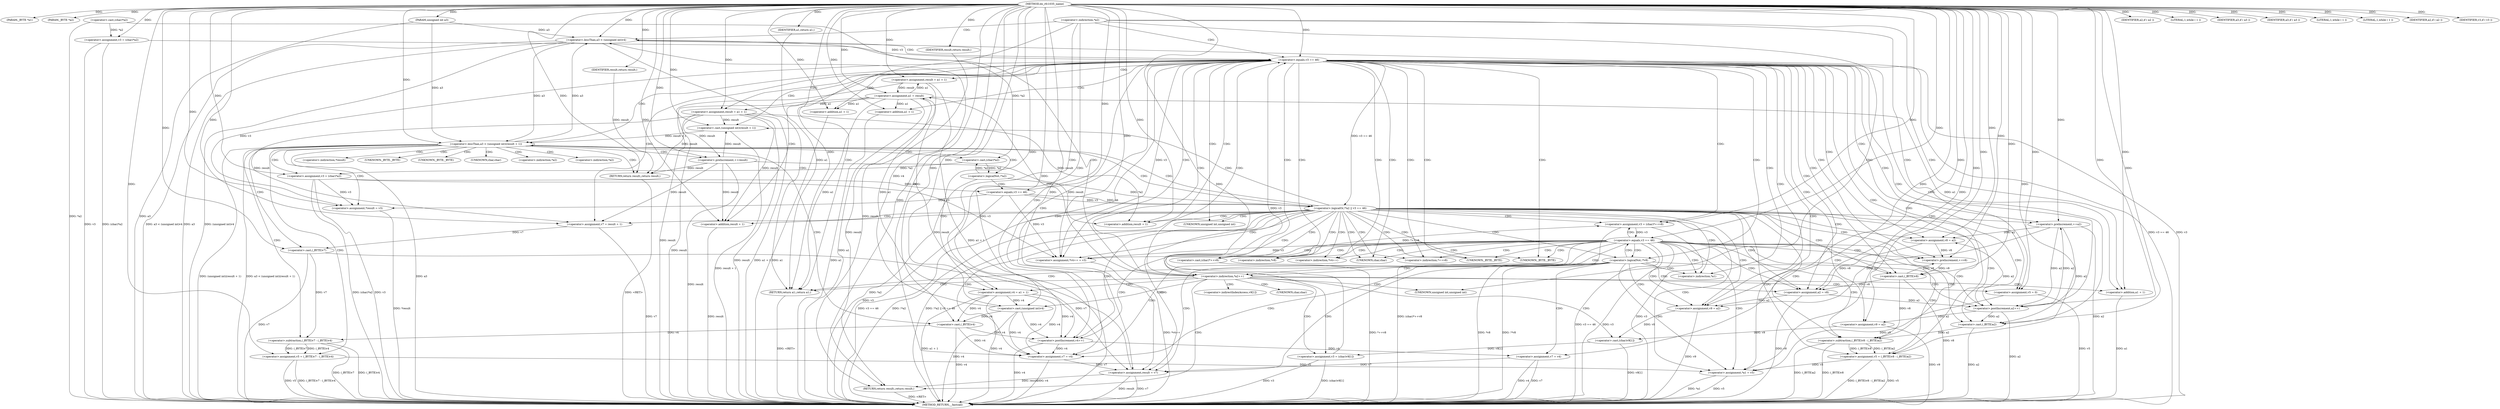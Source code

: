 digraph do_rfc1035_name {  
"1000108" [label = "(METHOD,do_rfc1035_name)" ]
"1000310" [label = "(METHOD_RETURN,__fastcall)" ]
"1000109" [label = "(PARAM,_BYTE *a1)" ]
"1000110" [label = "(PARAM,_BYTE *a2)" ]
"1000111" [label = "(PARAM,unsigned int a3)" ]
"1000121" [label = "(IDENTIFIER,a2,if ( a2 ))" ]
"1000123" [label = "(<operator>.assignment,v3 = (char)*a2)" ]
"1000125" [label = "(<operator>.cast,(char)*a2)" ]
"1000134" [label = "(LITERAL,1,while ( 1 ))" ]
"1000136" [label = "(<operator>.assignment,v4 = a1 + 1)" ]
"1000138" [label = "(<operator>.addition,a1 + 1)" ]
"1000142" [label = "(IDENTIFIER,a3,if ( a3 ))" ]
"1000145" [label = "(<operator>.lessThan,a3 < (unsigned int)v4)" ]
"1000147" [label = "(<operator>.cast,(unsigned int)v4)" ]
"1000151" [label = "(<operator>.assignment,v5 = 0)" ]
"1000155" [label = "(<operator>.equals,v3 == 46)" ]
"1000159" [label = "(<operator>.assignment,v9 = a2)" ]
"1000162" [label = "(<operator>.assignment,result = a1 + 1)" ]
"1000164" [label = "(<operator>.addition,a1 + 1)" ]
"1000170" [label = "(IDENTIFIER,a3,if ( a3 ))" ]
"1000172" [label = "(<operator>.assignment,result = a1 + 1)" ]
"1000174" [label = "(<operator>.addition,a1 + 1)" ]
"1000178" [label = "(LITERAL,1,while ( 1 ))" ]
"1000180" [label = "(<operator>.assignment,v7 = result + 1)" ]
"1000182" [label = "(<operator>.addition,result + 1)" ]
"1000185" [label = "(<operator>.preIncrement,++a2)" ]
"1000188" [label = "(<operator>.lessThan,a3 < (unsigned int)(result + 1))" ]
"1000190" [label = "(<operator>.cast,(unsigned int)(result + 1))" ]
"1000192" [label = "(<operator>.addition,result + 1)" ]
"1000195" [label = "(RETURN,return result;,return result;)" ]
"1000196" [label = "(IDENTIFIER,result,return result;)" ]
"1000197" [label = "(<operator>.assignment,*result = v3)" ]
"1000201" [label = "(<operator>.assignment,v5 = (_BYTE)v7 - (_BYTE)v4)" ]
"1000203" [label = "(<operator>.subtraction,(_BYTE)v7 - (_BYTE)v4)" ]
"1000204" [label = "(<operator>.cast,(_BYTE)v7)" ]
"1000207" [label = "(<operator>.cast,(_BYTE)v4)" ]
"1000210" [label = "(<operator>.assignment,v3 = (char)*a2)" ]
"1000212" [label = "(<operator>.cast,(char)*a2)" ]
"1000216" [label = "(<operator>.preIncrement,++result)" ]
"1000219" [label = "(<operator>.logicalOr,!*a2 || v3 == 46)" ]
"1000220" [label = "(<operator>.logicalNot,!*a2)" ]
"1000223" [label = "(<operator>.equals,v3 == 46)" ]
"1000227" [label = "(<operator>.assignment,v8 = a2)" ]
"1000231" [label = "(LITERAL,1,while ( 1 ))" ]
"1000233" [label = "(<operator>.assignment,*v4++ = v3)" ]
"1000235" [label = "(<operator>.postIncrement,v4++)" ]
"1000238" [label = "(<operator>.assignment,v3 = (char)*++v8)" ]
"1000240" [label = "(<operator>.cast,(char)*++v8)" ]
"1000243" [label = "(<operator>.preIncrement,++v8)" ]
"1000245" [label = "(<operator>.assignment,v5 = (_BYTE)v8 - (_BYTE)a2)" ]
"1000247" [label = "(<operator>.subtraction,(_BYTE)v8 - (_BYTE)a2)" ]
"1000248" [label = "(<operator>.cast,(_BYTE)v8)" ]
"1000251" [label = "(<operator>.cast,(_BYTE)a2)" ]
"1000255" [label = "(<operator>.logicalNot,!*v8)" ]
"1000259" [label = "(<operator>.assignment,v7 = v4)" ]
"1000263" [label = "(<operator>.equals,v3 == 46)" ]
"1000267" [label = "(<operator>.assignment,v7 = v4)" ]
"1000271" [label = "(<operator>.assignment,a2 = v8)" ]
"1000275" [label = "(<operator>.assignment,v9 = a2)" ]
"1000278" [label = "(<operator>.assignment,result = v7)" ]
"1000281" [label = "(<operator>.assignment,*a1 = v5)" ]
"1000287" [label = "(<operator>.postIncrement,a2++)" ]
"1000291" [label = "(IDENTIFIER,a2,if ( a2 ))" ]
"1000293" [label = "(<operator>.assignment,v3 = (char)v9[1])" ]
"1000295" [label = "(<operator>.cast,(char)v9[1])" ]
"1000300" [label = "(<operator>.assignment,a1 = result)" ]
"1000304" [label = "(IDENTIFIER,v3,if ( v3 ))" ]
"1000306" [label = "(RETURN,return result;,return result;)" ]
"1000307" [label = "(IDENTIFIER,result,return result;)" ]
"1000308" [label = "(RETURN,return a1;,return a1;)" ]
"1000309" [label = "(IDENTIFIER,a1,return a1;)" ]
"1000130" [label = "(<operator>.indirection,*a2)" ]
"1000148" [label = "(UNKNOWN,unsigned int,unsigned int)" ]
"1000191" [label = "(UNKNOWN,unsigned int,unsigned int)" ]
"1000198" [label = "(<operator>.indirection,*result)" ]
"1000205" [label = "(UNKNOWN,_BYTE,_BYTE)" ]
"1000208" [label = "(UNKNOWN,_BYTE,_BYTE)" ]
"1000213" [label = "(UNKNOWN,char,char)" ]
"1000214" [label = "(<operator>.indirection,*a2)" ]
"1000221" [label = "(<operator>.indirection,*a2)" ]
"1000234" [label = "(<operator>.indirection,*v4++)" ]
"1000241" [label = "(UNKNOWN,char,char)" ]
"1000242" [label = "(<operator>.indirection,*++v8)" ]
"1000249" [label = "(UNKNOWN,_BYTE,_BYTE)" ]
"1000252" [label = "(UNKNOWN,_BYTE,_BYTE)" ]
"1000256" [label = "(<operator>.indirection,*v8)" ]
"1000282" [label = "(<operator>.indirection,*a1)" ]
"1000286" [label = "(<operator>.indirection,*a2++)" ]
"1000296" [label = "(UNKNOWN,char,char)" ]
"1000297" [label = "(<operator>.indirectIndexAccess,v9[1])" ]
  "1000195" -> "1000310"  [ label = "DDG: <RET>"] 
  "1000308" -> "1000310"  [ label = "DDG: <RET>"] 
  "1000293" -> "1000310"  [ label = "DDG: (char)v9[1]"] 
  "1000300" -> "1000310"  [ label = "DDG: a1"] 
  "1000271" -> "1000310"  [ label = "DDG: v8"] 
  "1000240" -> "1000310"  [ label = "DDG: *++v8"] 
  "1000247" -> "1000310"  [ label = "DDG: (_BYTE)a2"] 
  "1000210" -> "1000310"  [ label = "DDG: (char)*a2"] 
  "1000259" -> "1000310"  [ label = "DDG: v7"] 
  "1000180" -> "1000310"  [ label = "DDG: v7"] 
  "1000293" -> "1000310"  [ label = "DDG: v3"] 
  "1000162" -> "1000310"  [ label = "DDG: a1 + 1"] 
  "1000201" -> "1000310"  [ label = "DDG: (_BYTE)v7 - (_BYTE)v4"] 
  "1000138" -> "1000310"  [ label = "DDG: a1"] 
  "1000125" -> "1000310"  [ label = "DDG: *a2"] 
  "1000162" -> "1000310"  [ label = "DDG: result"] 
  "1000219" -> "1000310"  [ label = "DDG: v3 == 46"] 
  "1000188" -> "1000310"  [ label = "DDG: a3"] 
  "1000238" -> "1000310"  [ label = "DDG: v3"] 
  "1000172" -> "1000310"  [ label = "DDG: a1 + 1"] 
  "1000267" -> "1000310"  [ label = "DDG: v4"] 
  "1000123" -> "1000310"  [ label = "DDG: v3"] 
  "1000245" -> "1000310"  [ label = "DDG: v5"] 
  "1000216" -> "1000310"  [ label = "DDG: result"] 
  "1000210" -> "1000310"  [ label = "DDG: v3"] 
  "1000220" -> "1000310"  [ label = "DDG: *a2"] 
  "1000151" -> "1000310"  [ label = "DDG: v5"] 
  "1000233" -> "1000310"  [ label = "DDG: *v4++"] 
  "1000255" -> "1000310"  [ label = "DDG: *v8"] 
  "1000136" -> "1000310"  [ label = "DDG: v4"] 
  "1000219" -> "1000310"  [ label = "DDG: !*a2"] 
  "1000300" -> "1000310"  [ label = "DDG: result"] 
  "1000248" -> "1000310"  [ label = "DDG: v8"] 
  "1000223" -> "1000310"  [ label = "DDG: v3"] 
  "1000147" -> "1000310"  [ label = "DDG: v4"] 
  "1000145" -> "1000310"  [ label = "DDG: (unsigned int)v4"] 
  "1000203" -> "1000310"  [ label = "DDG: (_BYTE)v7"] 
  "1000251" -> "1000310"  [ label = "DDG: a2"] 
  "1000235" -> "1000310"  [ label = "DDG: v4"] 
  "1000155" -> "1000310"  [ label = "DDG: v3 == 46"] 
  "1000281" -> "1000310"  [ label = "DDG: *a1"] 
  "1000245" -> "1000310"  [ label = "DDG: (_BYTE)v8 - (_BYTE)a2"] 
  "1000188" -> "1000310"  [ label = "DDG: (unsigned int)(result + 1)"] 
  "1000263" -> "1000310"  [ label = "DDG: v3 == 46"] 
  "1000136" -> "1000310"  [ label = "DDG: a1 + 1"] 
  "1000255" -> "1000310"  [ label = "DDG: !*v8"] 
  "1000203" -> "1000310"  [ label = "DDG: (_BYTE)v4"] 
  "1000287" -> "1000310"  [ label = "DDG: a2"] 
  "1000192" -> "1000310"  [ label = "DDG: result"] 
  "1000278" -> "1000310"  [ label = "DDG: result"] 
  "1000259" -> "1000310"  [ label = "DDG: v4"] 
  "1000247" -> "1000310"  [ label = "DDG: (_BYTE)v8"] 
  "1000197" -> "1000310"  [ label = "DDG: *result"] 
  "1000207" -> "1000310"  [ label = "DDG: v4"] 
  "1000188" -> "1000310"  [ label = "DDG: a3 < (unsigned int)(result + 1)"] 
  "1000123" -> "1000310"  [ label = "DDG: (char)*a2"] 
  "1000190" -> "1000310"  [ label = "DDG: result + 1"] 
  "1000278" -> "1000310"  [ label = "DDG: v7"] 
  "1000155" -> "1000310"  [ label = "DDG: v3"] 
  "1000204" -> "1000310"  [ label = "DDG: v7"] 
  "1000263" -> "1000310"  [ label = "DDG: v3"] 
  "1000145" -> "1000310"  [ label = "DDG: a3 < (unsigned int)v4"] 
  "1000172" -> "1000310"  [ label = "DDG: result"] 
  "1000281" -> "1000310"  [ label = "DDG: v5"] 
  "1000159" -> "1000310"  [ label = "DDG: v9"] 
  "1000111" -> "1000310"  [ label = "DDG: a3"] 
  "1000174" -> "1000310"  [ label = "DDG: a1"] 
  "1000275" -> "1000310"  [ label = "DDG: v9"] 
  "1000201" -> "1000310"  [ label = "DDG: v5"] 
  "1000295" -> "1000310"  [ label = "DDG: v9[1]"] 
  "1000145" -> "1000310"  [ label = "DDG: a3"] 
  "1000238" -> "1000310"  [ label = "DDG: (char)*++v8"] 
  "1000164" -> "1000310"  [ label = "DDG: a1"] 
  "1000219" -> "1000310"  [ label = "DDG: !*a2 || v3 == 46"] 
  "1000185" -> "1000310"  [ label = "DDG: a2"] 
  "1000306" -> "1000310"  [ label = "DDG: <RET>"] 
  "1000108" -> "1000109"  [ label = "DDG: "] 
  "1000108" -> "1000110"  [ label = "DDG: "] 
  "1000108" -> "1000111"  [ label = "DDG: "] 
  "1000108" -> "1000121"  [ label = "DDG: "] 
  "1000125" -> "1000123"  [ label = "DDG: *a2"] 
  "1000108" -> "1000123"  [ label = "DDG: "] 
  "1000108" -> "1000134"  [ label = "DDG: "] 
  "1000300" -> "1000136"  [ label = "DDG: a1"] 
  "1000108" -> "1000136"  [ label = "DDG: "] 
  "1000300" -> "1000138"  [ label = "DDG: a1"] 
  "1000108" -> "1000138"  [ label = "DDG: "] 
  "1000108" -> "1000142"  [ label = "DDG: "] 
  "1000188" -> "1000145"  [ label = "DDG: a3"] 
  "1000111" -> "1000145"  [ label = "DDG: a3"] 
  "1000108" -> "1000145"  [ label = "DDG: "] 
  "1000147" -> "1000145"  [ label = "DDG: v4"] 
  "1000136" -> "1000147"  [ label = "DDG: v4"] 
  "1000108" -> "1000147"  [ label = "DDG: "] 
  "1000108" -> "1000151"  [ label = "DDG: "] 
  "1000293" -> "1000155"  [ label = "DDG: v3"] 
  "1000123" -> "1000155"  [ label = "DDG: v3"] 
  "1000108" -> "1000155"  [ label = "DDG: "] 
  "1000287" -> "1000159"  [ label = "DDG: a2"] 
  "1000108" -> "1000159"  [ label = "DDG: "] 
  "1000108" -> "1000162"  [ label = "DDG: "] 
  "1000300" -> "1000162"  [ label = "DDG: a1"] 
  "1000108" -> "1000164"  [ label = "DDG: "] 
  "1000300" -> "1000164"  [ label = "DDG: a1"] 
  "1000108" -> "1000170"  [ label = "DDG: "] 
  "1000108" -> "1000172"  [ label = "DDG: "] 
  "1000300" -> "1000172"  [ label = "DDG: a1"] 
  "1000108" -> "1000174"  [ label = "DDG: "] 
  "1000300" -> "1000174"  [ label = "DDG: a1"] 
  "1000108" -> "1000178"  [ label = "DDG: "] 
  "1000216" -> "1000180"  [ label = "DDG: result"] 
  "1000172" -> "1000180"  [ label = "DDG: result"] 
  "1000108" -> "1000180"  [ label = "DDG: "] 
  "1000216" -> "1000182"  [ label = "DDG: result"] 
  "1000172" -> "1000182"  [ label = "DDG: result"] 
  "1000108" -> "1000182"  [ label = "DDG: "] 
  "1000287" -> "1000185"  [ label = "DDG: a2"] 
  "1000108" -> "1000185"  [ label = "DDG: "] 
  "1000145" -> "1000188"  [ label = "DDG: a3"] 
  "1000111" -> "1000188"  [ label = "DDG: a3"] 
  "1000108" -> "1000188"  [ label = "DDG: "] 
  "1000190" -> "1000188"  [ label = "DDG: result + 1"] 
  "1000108" -> "1000190"  [ label = "DDG: "] 
  "1000216" -> "1000190"  [ label = "DDG: result"] 
  "1000172" -> "1000190"  [ label = "DDG: result"] 
  "1000108" -> "1000192"  [ label = "DDG: "] 
  "1000216" -> "1000192"  [ label = "DDG: result"] 
  "1000172" -> "1000192"  [ label = "DDG: result"] 
  "1000196" -> "1000195"  [ label = "DDG: result"] 
  "1000108" -> "1000195"  [ label = "DDG: "] 
  "1000216" -> "1000195"  [ label = "DDG: result"] 
  "1000172" -> "1000195"  [ label = "DDG: result"] 
  "1000108" -> "1000196"  [ label = "DDG: "] 
  "1000210" -> "1000197"  [ label = "DDG: v3"] 
  "1000223" -> "1000197"  [ label = "DDG: v3"] 
  "1000155" -> "1000197"  [ label = "DDG: v3"] 
  "1000108" -> "1000197"  [ label = "DDG: "] 
  "1000203" -> "1000201"  [ label = "DDG: (_BYTE)v7"] 
  "1000203" -> "1000201"  [ label = "DDG: (_BYTE)v4"] 
  "1000108" -> "1000201"  [ label = "DDG: "] 
  "1000204" -> "1000203"  [ label = "DDG: v7"] 
  "1000180" -> "1000204"  [ label = "DDG: v7"] 
  "1000108" -> "1000204"  [ label = "DDG: "] 
  "1000207" -> "1000203"  [ label = "DDG: v4"] 
  "1000136" -> "1000207"  [ label = "DDG: v4"] 
  "1000147" -> "1000207"  [ label = "DDG: v4"] 
  "1000108" -> "1000207"  [ label = "DDG: "] 
  "1000212" -> "1000210"  [ label = "DDG: *a2"] 
  "1000108" -> "1000210"  [ label = "DDG: "] 
  "1000125" -> "1000212"  [ label = "DDG: *a2"] 
  "1000220" -> "1000212"  [ label = "DDG: *a2"] 
  "1000108" -> "1000216"  [ label = "DDG: "] 
  "1000172" -> "1000216"  [ label = "DDG: result"] 
  "1000220" -> "1000219"  [ label = "DDG: *a2"] 
  "1000212" -> "1000220"  [ label = "DDG: *a2"] 
  "1000223" -> "1000219"  [ label = "DDG: v3"] 
  "1000223" -> "1000219"  [ label = "DDG: 46"] 
  "1000155" -> "1000219"  [ label = "DDG: v3 == 46"] 
  "1000210" -> "1000223"  [ label = "DDG: v3"] 
  "1000108" -> "1000223"  [ label = "DDG: "] 
  "1000287" -> "1000227"  [ label = "DDG: a2"] 
  "1000185" -> "1000227"  [ label = "DDG: a2"] 
  "1000108" -> "1000227"  [ label = "DDG: "] 
  "1000108" -> "1000231"  [ label = "DDG: "] 
  "1000210" -> "1000233"  [ label = "DDG: v3"] 
  "1000223" -> "1000233"  [ label = "DDG: v3"] 
  "1000155" -> "1000233"  [ label = "DDG: v3"] 
  "1000263" -> "1000233"  [ label = "DDG: v3"] 
  "1000108" -> "1000233"  [ label = "DDG: "] 
  "1000136" -> "1000235"  [ label = "DDG: v4"] 
  "1000147" -> "1000235"  [ label = "DDG: v4"] 
  "1000207" -> "1000235"  [ label = "DDG: v4"] 
  "1000108" -> "1000235"  [ label = "DDG: "] 
  "1000240" -> "1000238"  [ label = "DDG: *++v8"] 
  "1000108" -> "1000238"  [ label = "DDG: "] 
  "1000248" -> "1000243"  [ label = "DDG: v8"] 
  "1000227" -> "1000243"  [ label = "DDG: v8"] 
  "1000108" -> "1000243"  [ label = "DDG: "] 
  "1000247" -> "1000245"  [ label = "DDG: (_BYTE)v8"] 
  "1000247" -> "1000245"  [ label = "DDG: (_BYTE)a2"] 
  "1000108" -> "1000245"  [ label = "DDG: "] 
  "1000248" -> "1000247"  [ label = "DDG: v8"] 
  "1000243" -> "1000248"  [ label = "DDG: v8"] 
  "1000108" -> "1000248"  [ label = "DDG: "] 
  "1000251" -> "1000247"  [ label = "DDG: a2"] 
  "1000108" -> "1000251"  [ label = "DDG: "] 
  "1000287" -> "1000251"  [ label = "DDG: a2"] 
  "1000185" -> "1000251"  [ label = "DDG: a2"] 
  "1000235" -> "1000259"  [ label = "DDG: v4"] 
  "1000108" -> "1000259"  [ label = "DDG: "] 
  "1000238" -> "1000263"  [ label = "DDG: v3"] 
  "1000108" -> "1000263"  [ label = "DDG: "] 
  "1000136" -> "1000267"  [ label = "DDG: v4"] 
  "1000147" -> "1000267"  [ label = "DDG: v4"] 
  "1000235" -> "1000267"  [ label = "DDG: v4"] 
  "1000207" -> "1000267"  [ label = "DDG: v4"] 
  "1000108" -> "1000267"  [ label = "DDG: "] 
  "1000248" -> "1000271"  [ label = "DDG: v8"] 
  "1000227" -> "1000271"  [ label = "DDG: v8"] 
  "1000108" -> "1000271"  [ label = "DDG: "] 
  "1000271" -> "1000275"  [ label = "DDG: a2"] 
  "1000185" -> "1000275"  [ label = "DDG: a2"] 
  "1000108" -> "1000275"  [ label = "DDG: "] 
  "1000259" -> "1000278"  [ label = "DDG: v7"] 
  "1000267" -> "1000278"  [ label = "DDG: v7"] 
  "1000204" -> "1000278"  [ label = "DDG: v7"] 
  "1000108" -> "1000278"  [ label = "DDG: "] 
  "1000245" -> "1000281"  [ label = "DDG: v5"] 
  "1000151" -> "1000281"  [ label = "DDG: v5"] 
  "1000201" -> "1000281"  [ label = "DDG: v5"] 
  "1000108" -> "1000281"  [ label = "DDG: "] 
  "1000108" -> "1000287"  [ label = "DDG: "] 
  "1000271" -> "1000287"  [ label = "DDG: a2"] 
  "1000185" -> "1000287"  [ label = "DDG: a2"] 
  "1000108" -> "1000291"  [ label = "DDG: "] 
  "1000295" -> "1000293"  [ label = "DDG: v9[1]"] 
  "1000108" -> "1000293"  [ label = "DDG: "] 
  "1000159" -> "1000295"  [ label = "DDG: v9"] 
  "1000275" -> "1000295"  [ label = "DDG: v9"] 
  "1000162" -> "1000300"  [ label = "DDG: result"] 
  "1000278" -> "1000300"  [ label = "DDG: result"] 
  "1000108" -> "1000300"  [ label = "DDG: "] 
  "1000108" -> "1000304"  [ label = "DDG: "] 
  "1000307" -> "1000306"  [ label = "DDG: result"] 
  "1000162" -> "1000306"  [ label = "DDG: result"] 
  "1000278" -> "1000306"  [ label = "DDG: result"] 
  "1000108" -> "1000306"  [ label = "DDG: "] 
  "1000108" -> "1000307"  [ label = "DDG: "] 
  "1000309" -> "1000308"  [ label = "DDG: a1"] 
  "1000300" -> "1000308"  [ label = "DDG: a1"] 
  "1000108" -> "1000308"  [ label = "DDG: "] 
  "1000108" -> "1000309"  [ label = "DDG: "] 
  "1000130" -> "1000308"  [ label = "CDG: "] 
  "1000130" -> "1000138"  [ label = "CDG: "] 
  "1000130" -> "1000136"  [ label = "CDG: "] 
  "1000130" -> "1000155"  [ label = "CDG: "] 
  "1000130" -> "1000151"  [ label = "CDG: "] 
  "1000130" -> "1000148"  [ label = "CDG: "] 
  "1000130" -> "1000147"  [ label = "CDG: "] 
  "1000130" -> "1000145"  [ label = "CDG: "] 
  "1000145" -> "1000308"  [ label = "CDG: "] 
  "1000145" -> "1000155"  [ label = "CDG: "] 
  "1000145" -> "1000151"  [ label = "CDG: "] 
  "1000155" -> "1000164"  [ label = "CDG: "] 
  "1000155" -> "1000162"  [ label = "CDG: "] 
  "1000155" -> "1000287"  [ label = "CDG: "] 
  "1000155" -> "1000286"  [ label = "CDG: "] 
  "1000155" -> "1000282"  [ label = "CDG: "] 
  "1000155" -> "1000281"  [ label = "CDG: "] 
  "1000155" -> "1000159"  [ label = "CDG: "] 
  "1000155" -> "1000174"  [ label = "CDG: "] 
  "1000155" -> "1000172"  [ label = "CDG: "] 
  "1000155" -> "1000227"  [ label = "CDG: "] 
  "1000155" -> "1000192"  [ label = "CDG: "] 
  "1000155" -> "1000191"  [ label = "CDG: "] 
  "1000155" -> "1000190"  [ label = "CDG: "] 
  "1000155" -> "1000188"  [ label = "CDG: "] 
  "1000155" -> "1000185"  [ label = "CDG: "] 
  "1000155" -> "1000182"  [ label = "CDG: "] 
  "1000155" -> "1000180"  [ label = "CDG: "] 
  "1000155" -> "1000240"  [ label = "CDG: "] 
  "1000155" -> "1000238"  [ label = "CDG: "] 
  "1000155" -> "1000235"  [ label = "CDG: "] 
  "1000155" -> "1000234"  [ label = "CDG: "] 
  "1000155" -> "1000233"  [ label = "CDG: "] 
  "1000155" -> "1000256"  [ label = "CDG: "] 
  "1000155" -> "1000255"  [ label = "CDG: "] 
  "1000155" -> "1000252"  [ label = "CDG: "] 
  "1000155" -> "1000251"  [ label = "CDG: "] 
  "1000155" -> "1000249"  [ label = "CDG: "] 
  "1000155" -> "1000248"  [ label = "CDG: "] 
  "1000155" -> "1000247"  [ label = "CDG: "] 
  "1000155" -> "1000245"  [ label = "CDG: "] 
  "1000155" -> "1000243"  [ label = "CDG: "] 
  "1000155" -> "1000242"  [ label = "CDG: "] 
  "1000155" -> "1000241"  [ label = "CDG: "] 
  "1000155" -> "1000271"  [ label = "CDG: "] 
  "1000155" -> "1000267"  [ label = "CDG: "] 
  "1000155" -> "1000278"  [ label = "CDG: "] 
  "1000155" -> "1000275"  [ label = "CDG: "] 
  "1000188" -> "1000208"  [ label = "CDG: "] 
  "1000188" -> "1000207"  [ label = "CDG: "] 
  "1000188" -> "1000205"  [ label = "CDG: "] 
  "1000188" -> "1000204"  [ label = "CDG: "] 
  "1000188" -> "1000203"  [ label = "CDG: "] 
  "1000188" -> "1000201"  [ label = "CDG: "] 
  "1000188" -> "1000198"  [ label = "CDG: "] 
  "1000188" -> "1000197"  [ label = "CDG: "] 
  "1000188" -> "1000195"  [ label = "CDG: "] 
  "1000188" -> "1000221"  [ label = "CDG: "] 
  "1000188" -> "1000220"  [ label = "CDG: "] 
  "1000188" -> "1000219"  [ label = "CDG: "] 
  "1000188" -> "1000216"  [ label = "CDG: "] 
  "1000188" -> "1000214"  [ label = "CDG: "] 
  "1000188" -> "1000213"  [ label = "CDG: "] 
  "1000188" -> "1000212"  [ label = "CDG: "] 
  "1000188" -> "1000210"  [ label = "CDG: "] 
  "1000219" -> "1000287"  [ label = "CDG: "] 
  "1000219" -> "1000286"  [ label = "CDG: "] 
  "1000219" -> "1000282"  [ label = "CDG: "] 
  "1000219" -> "1000281"  [ label = "CDG: "] 
  "1000219" -> "1000278"  [ label = "CDG: "] 
  "1000219" -> "1000275"  [ label = "CDG: "] 
  "1000219" -> "1000192"  [ label = "CDG: "] 
  "1000219" -> "1000191"  [ label = "CDG: "] 
  "1000219" -> "1000190"  [ label = "CDG: "] 
  "1000219" -> "1000188"  [ label = "CDG: "] 
  "1000219" -> "1000185"  [ label = "CDG: "] 
  "1000219" -> "1000182"  [ label = "CDG: "] 
  "1000219" -> "1000180"  [ label = "CDG: "] 
  "1000219" -> "1000227"  [ label = "CDG: "] 
  "1000219" -> "1000240"  [ label = "CDG: "] 
  "1000219" -> "1000238"  [ label = "CDG: "] 
  "1000219" -> "1000235"  [ label = "CDG: "] 
  "1000219" -> "1000234"  [ label = "CDG: "] 
  "1000219" -> "1000233"  [ label = "CDG: "] 
  "1000219" -> "1000256"  [ label = "CDG: "] 
  "1000219" -> "1000255"  [ label = "CDG: "] 
  "1000219" -> "1000252"  [ label = "CDG: "] 
  "1000219" -> "1000251"  [ label = "CDG: "] 
  "1000219" -> "1000249"  [ label = "CDG: "] 
  "1000219" -> "1000248"  [ label = "CDG: "] 
  "1000219" -> "1000247"  [ label = "CDG: "] 
  "1000219" -> "1000245"  [ label = "CDG: "] 
  "1000219" -> "1000243"  [ label = "CDG: "] 
  "1000219" -> "1000242"  [ label = "CDG: "] 
  "1000219" -> "1000241"  [ label = "CDG: "] 
  "1000219" -> "1000271"  [ label = "CDG: "] 
  "1000219" -> "1000267"  [ label = "CDG: "] 
  "1000220" -> "1000223"  [ label = "CDG: "] 
  "1000255" -> "1000263"  [ label = "CDG: "] 
  "1000255" -> "1000259"  [ label = "CDG: "] 
  "1000255" -> "1000271"  [ label = "CDG: "] 
  "1000255" -> "1000267"  [ label = "CDG: "] 
  "1000255" -> "1000287"  [ label = "CDG: "] 
  "1000255" -> "1000286"  [ label = "CDG: "] 
  "1000255" -> "1000282"  [ label = "CDG: "] 
  "1000255" -> "1000281"  [ label = "CDG: "] 
  "1000255" -> "1000278"  [ label = "CDG: "] 
  "1000255" -> "1000275"  [ label = "CDG: "] 
  "1000255" -> "1000308"  [ label = "CDG: "] 
  "1000263" -> "1000271"  [ label = "CDG: "] 
  "1000263" -> "1000287"  [ label = "CDG: "] 
  "1000263" -> "1000286"  [ label = "CDG: "] 
  "1000263" -> "1000282"  [ label = "CDG: "] 
  "1000263" -> "1000281"  [ label = "CDG: "] 
  "1000263" -> "1000278"  [ label = "CDG: "] 
  "1000263" -> "1000275"  [ label = "CDG: "] 
  "1000263" -> "1000240"  [ label = "CDG: "] 
  "1000263" -> "1000238"  [ label = "CDG: "] 
  "1000263" -> "1000235"  [ label = "CDG: "] 
  "1000263" -> "1000234"  [ label = "CDG: "] 
  "1000263" -> "1000233"  [ label = "CDG: "] 
  "1000263" -> "1000256"  [ label = "CDG: "] 
  "1000263" -> "1000255"  [ label = "CDG: "] 
  "1000263" -> "1000252"  [ label = "CDG: "] 
  "1000263" -> "1000251"  [ label = "CDG: "] 
  "1000263" -> "1000249"  [ label = "CDG: "] 
  "1000263" -> "1000248"  [ label = "CDG: "] 
  "1000263" -> "1000247"  [ label = "CDG: "] 
  "1000263" -> "1000245"  [ label = "CDG: "] 
  "1000263" -> "1000243"  [ label = "CDG: "] 
  "1000263" -> "1000242"  [ label = "CDG: "] 
  "1000263" -> "1000241"  [ label = "CDG: "] 
  "1000263" -> "1000267"  [ label = "CDG: "] 
  "1000286" -> "1000306"  [ label = "CDG: "] 
  "1000286" -> "1000300"  [ label = "CDG: "] 
  "1000286" -> "1000297"  [ label = "CDG: "] 
  "1000286" -> "1000296"  [ label = "CDG: "] 
  "1000286" -> "1000295"  [ label = "CDG: "] 
  "1000286" -> "1000293"  [ label = "CDG: "] 
  "1000286" -> "1000308"  [ label = "CDG: "] 
  "1000286" -> "1000138"  [ label = "CDG: "] 
  "1000286" -> "1000136"  [ label = "CDG: "] 
  "1000286" -> "1000155"  [ label = "CDG: "] 
  "1000286" -> "1000151"  [ label = "CDG: "] 
  "1000286" -> "1000148"  [ label = "CDG: "] 
  "1000286" -> "1000147"  [ label = "CDG: "] 
  "1000286" -> "1000145"  [ label = "CDG: "] 
}
